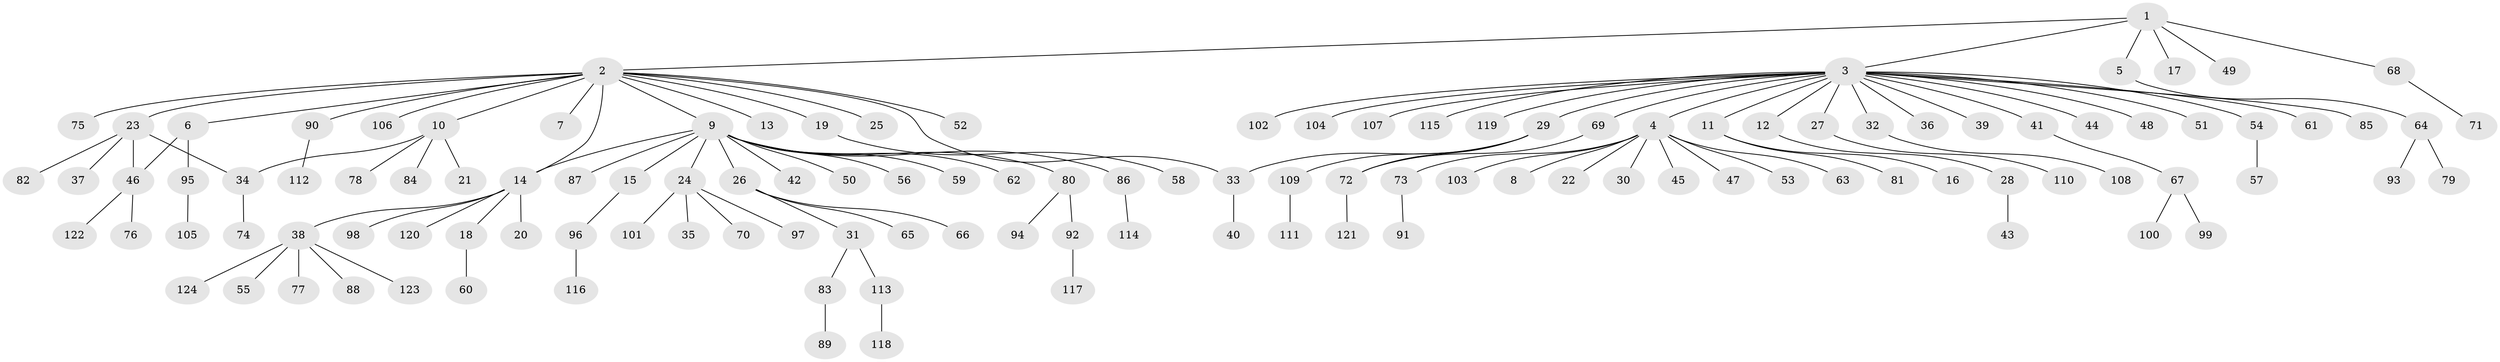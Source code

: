 // coarse degree distribution, {2: 0.13333333333333333, 1: 0.6933333333333334, 9: 0.013333333333333334, 3: 0.06666666666666667, 13: 0.013333333333333334, 5: 0.02666666666666667, 4: 0.02666666666666667, 11: 0.013333333333333334, 20: 0.013333333333333334}
// Generated by graph-tools (version 1.1) at 2025/36/03/04/25 23:36:50]
// undirected, 124 vertices, 128 edges
graph export_dot {
  node [color=gray90,style=filled];
  1;
  2;
  3;
  4;
  5;
  6;
  7;
  8;
  9;
  10;
  11;
  12;
  13;
  14;
  15;
  16;
  17;
  18;
  19;
  20;
  21;
  22;
  23;
  24;
  25;
  26;
  27;
  28;
  29;
  30;
  31;
  32;
  33;
  34;
  35;
  36;
  37;
  38;
  39;
  40;
  41;
  42;
  43;
  44;
  45;
  46;
  47;
  48;
  49;
  50;
  51;
  52;
  53;
  54;
  55;
  56;
  57;
  58;
  59;
  60;
  61;
  62;
  63;
  64;
  65;
  66;
  67;
  68;
  69;
  70;
  71;
  72;
  73;
  74;
  75;
  76;
  77;
  78;
  79;
  80;
  81;
  82;
  83;
  84;
  85;
  86;
  87;
  88;
  89;
  90;
  91;
  92;
  93;
  94;
  95;
  96;
  97;
  98;
  99;
  100;
  101;
  102;
  103;
  104;
  105;
  106;
  107;
  108;
  109;
  110;
  111;
  112;
  113;
  114;
  115;
  116;
  117;
  118;
  119;
  120;
  121;
  122;
  123;
  124;
  1 -- 2;
  1 -- 3;
  1 -- 5;
  1 -- 17;
  1 -- 49;
  1 -- 68;
  2 -- 6;
  2 -- 7;
  2 -- 9;
  2 -- 10;
  2 -- 13;
  2 -- 14;
  2 -- 19;
  2 -- 23;
  2 -- 25;
  2 -- 33;
  2 -- 52;
  2 -- 75;
  2 -- 90;
  2 -- 106;
  3 -- 4;
  3 -- 11;
  3 -- 12;
  3 -- 27;
  3 -- 29;
  3 -- 32;
  3 -- 36;
  3 -- 39;
  3 -- 41;
  3 -- 44;
  3 -- 48;
  3 -- 51;
  3 -- 54;
  3 -- 61;
  3 -- 69;
  3 -- 85;
  3 -- 102;
  3 -- 104;
  3 -- 107;
  3 -- 115;
  3 -- 119;
  4 -- 8;
  4 -- 22;
  4 -- 30;
  4 -- 45;
  4 -- 47;
  4 -- 53;
  4 -- 63;
  4 -- 73;
  4 -- 103;
  5 -- 64;
  6 -- 46;
  6 -- 95;
  9 -- 14;
  9 -- 15;
  9 -- 24;
  9 -- 26;
  9 -- 42;
  9 -- 50;
  9 -- 56;
  9 -- 59;
  9 -- 62;
  9 -- 80;
  9 -- 86;
  9 -- 87;
  10 -- 21;
  10 -- 34;
  10 -- 78;
  10 -- 84;
  11 -- 16;
  11 -- 81;
  12 -- 28;
  14 -- 18;
  14 -- 20;
  14 -- 38;
  14 -- 98;
  14 -- 120;
  15 -- 96;
  18 -- 60;
  19 -- 58;
  23 -- 34;
  23 -- 37;
  23 -- 46;
  23 -- 82;
  24 -- 35;
  24 -- 70;
  24 -- 97;
  24 -- 101;
  26 -- 31;
  26 -- 65;
  26 -- 66;
  27 -- 110;
  28 -- 43;
  29 -- 33;
  29 -- 72;
  29 -- 109;
  31 -- 83;
  31 -- 113;
  32 -- 108;
  33 -- 40;
  34 -- 74;
  38 -- 55;
  38 -- 77;
  38 -- 88;
  38 -- 123;
  38 -- 124;
  41 -- 67;
  46 -- 76;
  46 -- 122;
  54 -- 57;
  64 -- 79;
  64 -- 93;
  67 -- 99;
  67 -- 100;
  68 -- 71;
  69 -- 72;
  72 -- 121;
  73 -- 91;
  80 -- 92;
  80 -- 94;
  83 -- 89;
  86 -- 114;
  90 -- 112;
  92 -- 117;
  95 -- 105;
  96 -- 116;
  109 -- 111;
  113 -- 118;
}
